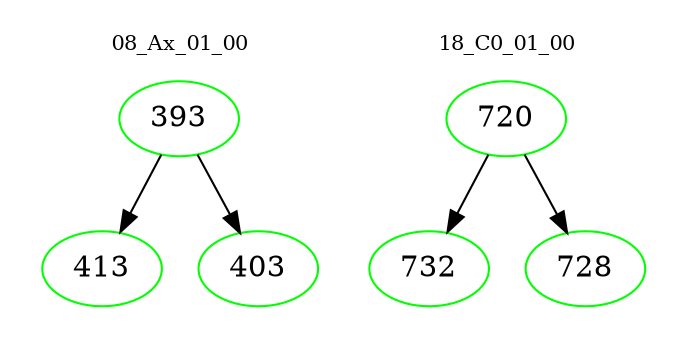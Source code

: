 digraph{
subgraph cluster_0 {
color = white
label = "08_Ax_01_00";
fontsize=10;
T0_393 [label="393", color="green"]
T0_393 -> T0_413 [color="black"]
T0_413 [label="413", color="green"]
T0_393 -> T0_403 [color="black"]
T0_403 [label="403", color="green"]
}
subgraph cluster_1 {
color = white
label = "18_C0_01_00";
fontsize=10;
T1_720 [label="720", color="green"]
T1_720 -> T1_732 [color="black"]
T1_732 [label="732", color="green"]
T1_720 -> T1_728 [color="black"]
T1_728 [label="728", color="green"]
}
}
